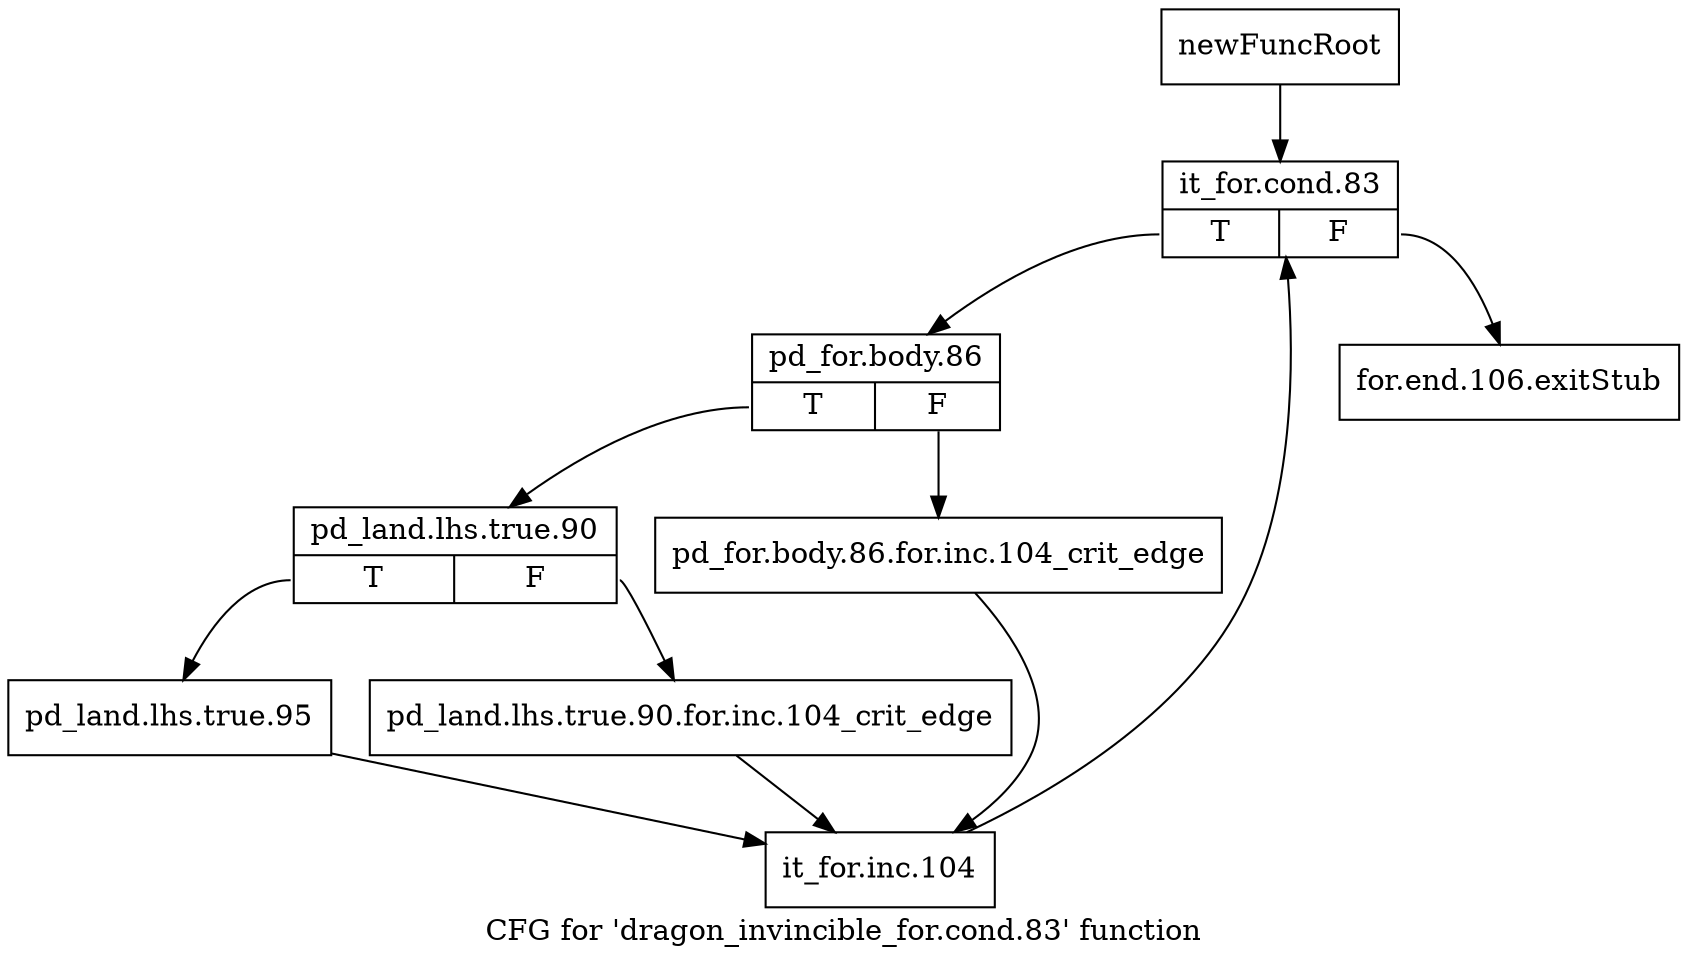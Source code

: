 digraph "CFG for 'dragon_invincible_for.cond.83' function" {
	label="CFG for 'dragon_invincible_for.cond.83' function";

	Node0x3f8fd50 [shape=record,label="{newFuncRoot}"];
	Node0x3f8fd50 -> Node0x3f8fdf0;
	Node0x3f8fda0 [shape=record,label="{for.end.106.exitStub}"];
	Node0x3f8fdf0 [shape=record,label="{it_for.cond.83|{<s0>T|<s1>F}}"];
	Node0x3f8fdf0:s0 -> Node0x3f8fe40;
	Node0x3f8fdf0:s1 -> Node0x3f8fda0;
	Node0x3f8fe40 [shape=record,label="{pd_for.body.86|{<s0>T|<s1>F}}"];
	Node0x3f8fe40:s0 -> Node0x3f8fee0;
	Node0x3f8fe40:s1 -> Node0x3f8fe90;
	Node0x3f8fe90 [shape=record,label="{pd_for.body.86.for.inc.104_crit_edge}"];
	Node0x3f8fe90 -> Node0x3f8ffd0;
	Node0x3f8fee0 [shape=record,label="{pd_land.lhs.true.90|{<s0>T|<s1>F}}"];
	Node0x3f8fee0:s0 -> Node0x3f8ff80;
	Node0x3f8fee0:s1 -> Node0x3f8ff30;
	Node0x3f8ff30 [shape=record,label="{pd_land.lhs.true.90.for.inc.104_crit_edge}"];
	Node0x3f8ff30 -> Node0x3f8ffd0;
	Node0x3f8ff80 [shape=record,label="{pd_land.lhs.true.95}"];
	Node0x3f8ff80 -> Node0x3f8ffd0;
	Node0x3f8ffd0 [shape=record,label="{it_for.inc.104}"];
	Node0x3f8ffd0 -> Node0x3f8fdf0;
}
